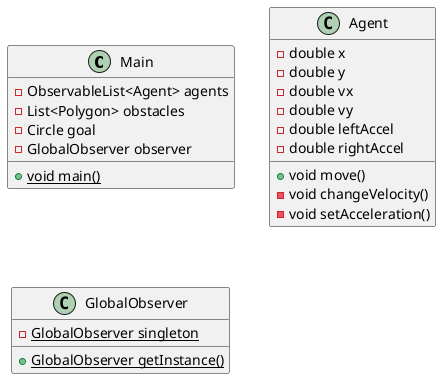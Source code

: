 @startuml

class Main {
    - ObservableList<Agent> agents
    - List<Polygon> obstacles
    - Circle goal
    - GlobalObserver observer
    + {static} void main()
}

class Agent {
    - double x
    - double y
    - double vx
    - double vy
    - double leftAccel
    - double rightAccel
    + void move()
    - void changeVelocity()
    - void setAcceleration()
}

class GlobalObserver {
    - {static} GlobalObserver singleton
    + {static} GlobalObserver getInstance()
}

@enduml
